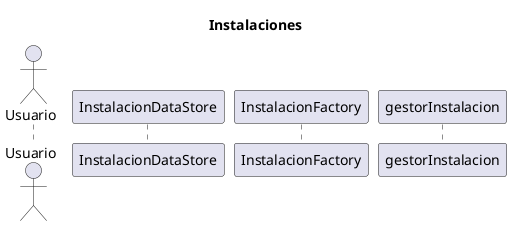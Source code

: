 @startuml
'https://plantuml.com/use-case-diagram
title Instalaciones
actor Usuario
participant InstalacionDataStore
participant InstalacionFactory
participant gestorInstalacion




@enduml